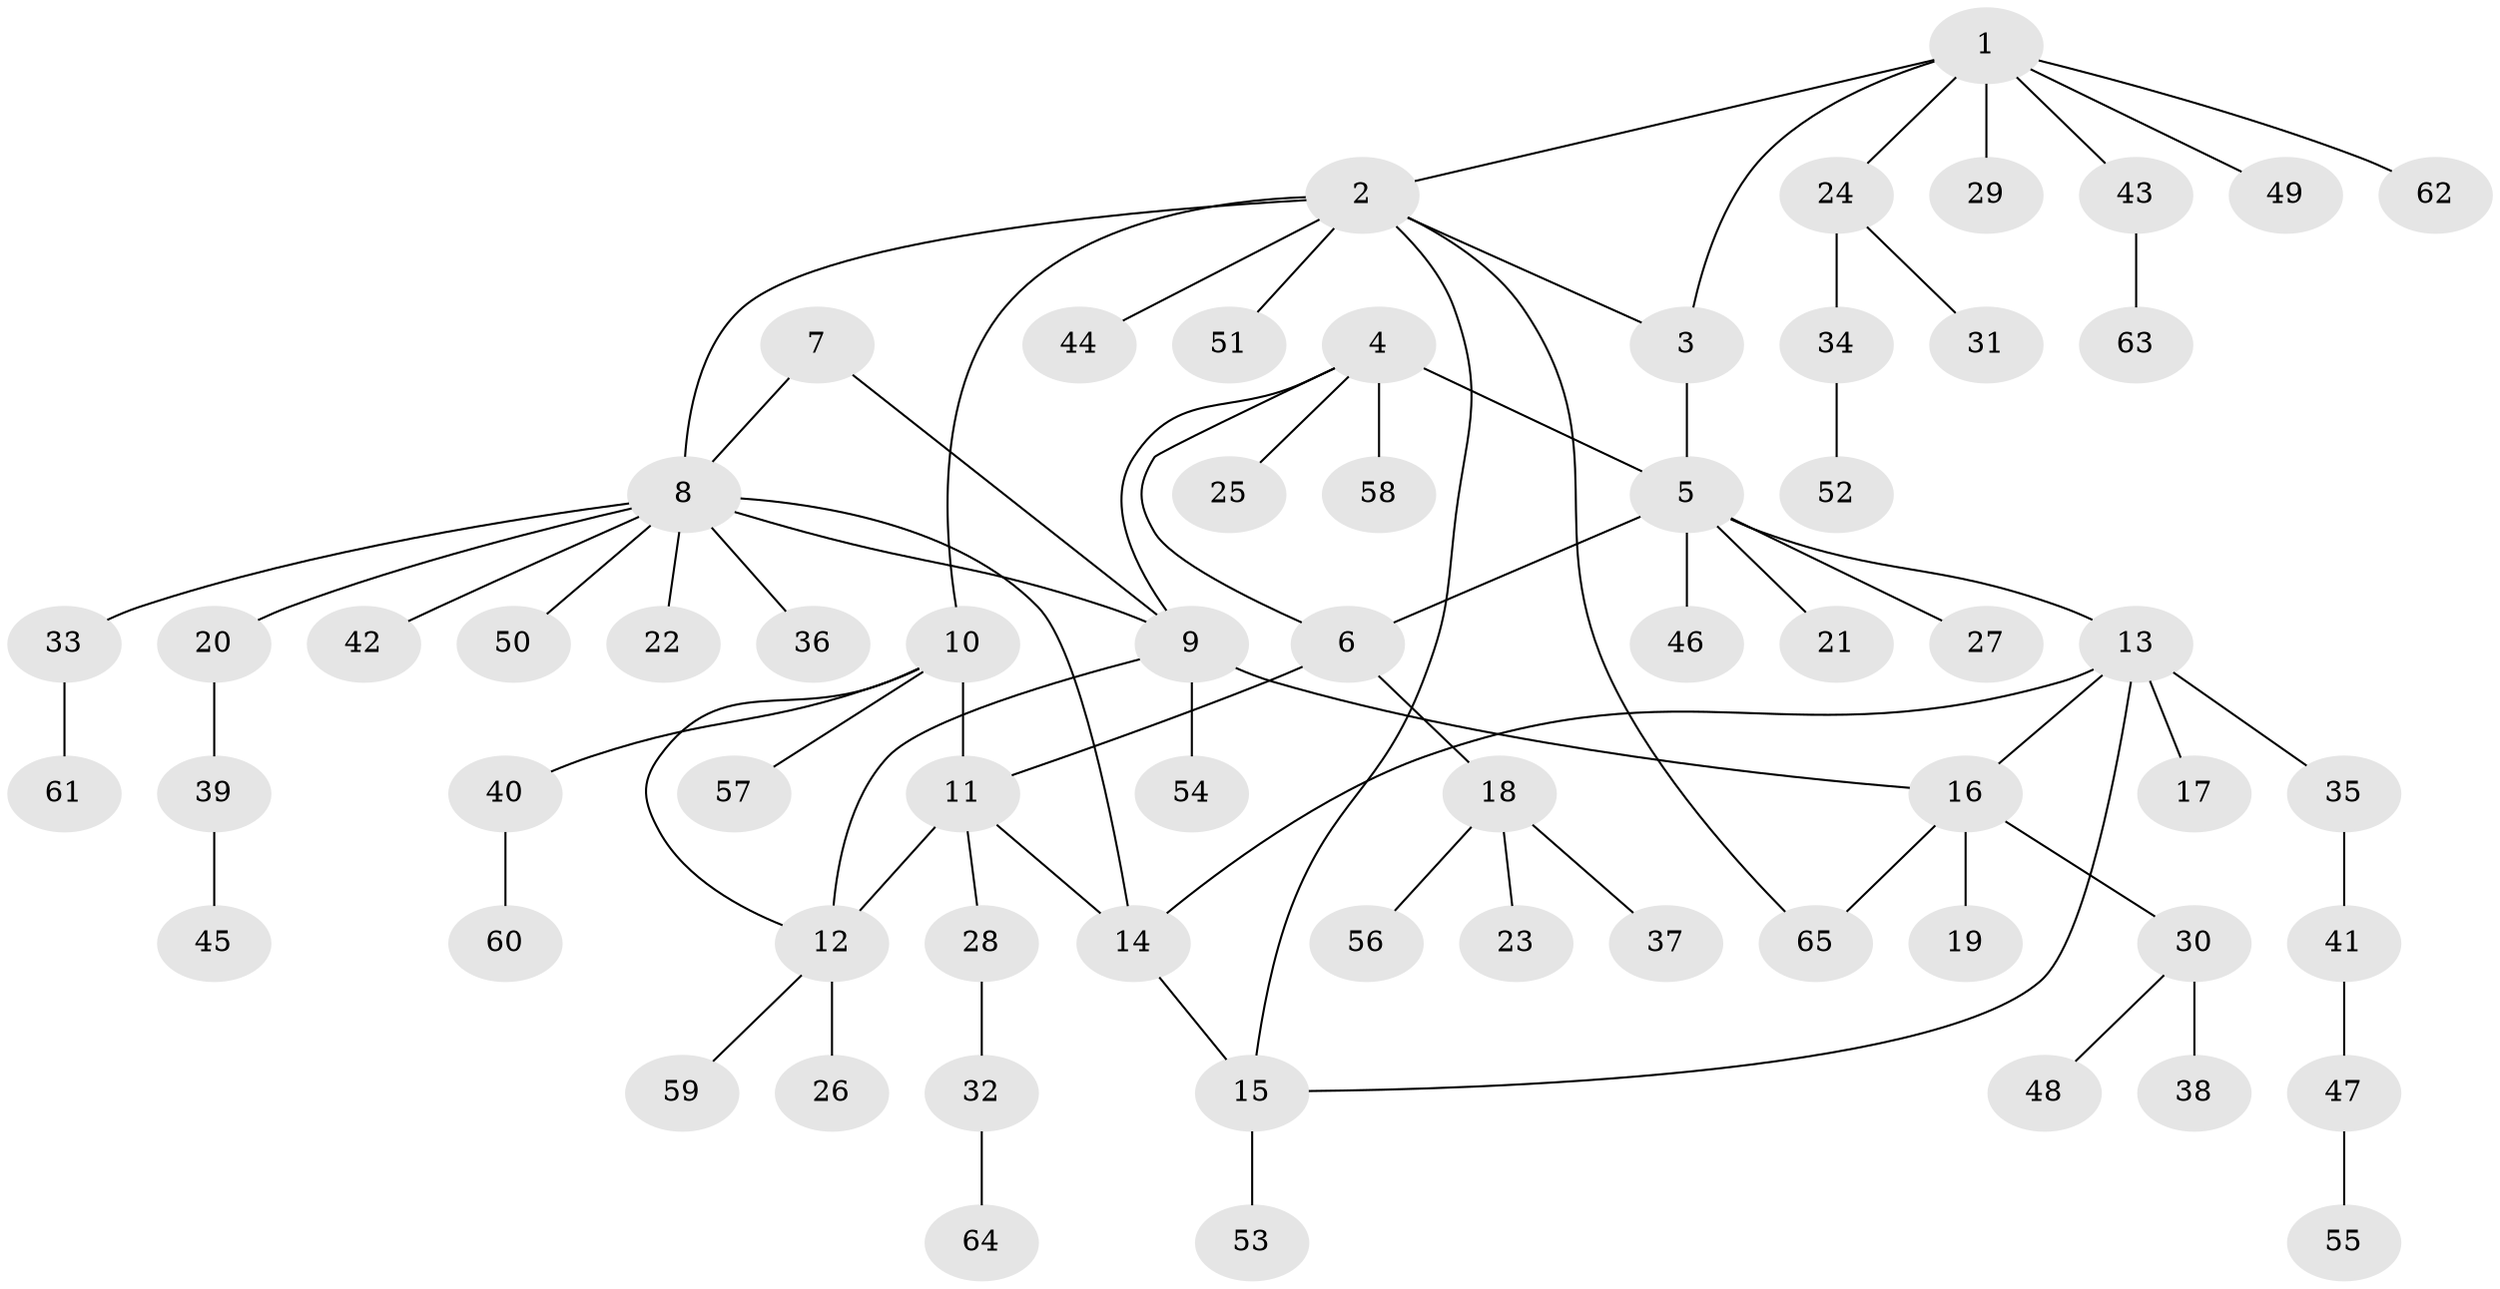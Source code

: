 // coarse degree distribution, {7: 0.0625, 3: 0.041666666666666664, 8: 0.041666666666666664, 2: 0.125, 10: 0.020833333333333332, 4: 0.041666666666666664, 5: 0.020833333333333332, 6: 0.020833333333333332, 1: 0.625}
// Generated by graph-tools (version 1.1) at 2025/42/03/06/25 10:42:10]
// undirected, 65 vertices, 77 edges
graph export_dot {
graph [start="1"]
  node [color=gray90,style=filled];
  1;
  2;
  3;
  4;
  5;
  6;
  7;
  8;
  9;
  10;
  11;
  12;
  13;
  14;
  15;
  16;
  17;
  18;
  19;
  20;
  21;
  22;
  23;
  24;
  25;
  26;
  27;
  28;
  29;
  30;
  31;
  32;
  33;
  34;
  35;
  36;
  37;
  38;
  39;
  40;
  41;
  42;
  43;
  44;
  45;
  46;
  47;
  48;
  49;
  50;
  51;
  52;
  53;
  54;
  55;
  56;
  57;
  58;
  59;
  60;
  61;
  62;
  63;
  64;
  65;
  1 -- 2;
  1 -- 3;
  1 -- 24;
  1 -- 29;
  1 -- 43;
  1 -- 49;
  1 -- 62;
  2 -- 3;
  2 -- 8;
  2 -- 10;
  2 -- 15;
  2 -- 44;
  2 -- 51;
  2 -- 65;
  3 -- 5;
  4 -- 5;
  4 -- 6;
  4 -- 9;
  4 -- 25;
  4 -- 58;
  5 -- 6;
  5 -- 13;
  5 -- 21;
  5 -- 27;
  5 -- 46;
  6 -- 11;
  6 -- 18;
  7 -- 8;
  7 -- 9;
  8 -- 9;
  8 -- 14;
  8 -- 20;
  8 -- 22;
  8 -- 33;
  8 -- 36;
  8 -- 42;
  8 -- 50;
  9 -- 12;
  9 -- 16;
  9 -- 54;
  10 -- 11;
  10 -- 12;
  10 -- 40;
  10 -- 57;
  11 -- 12;
  11 -- 14;
  11 -- 28;
  12 -- 26;
  12 -- 59;
  13 -- 14;
  13 -- 15;
  13 -- 16;
  13 -- 17;
  13 -- 35;
  14 -- 15;
  15 -- 53;
  16 -- 19;
  16 -- 30;
  16 -- 65;
  18 -- 23;
  18 -- 37;
  18 -- 56;
  20 -- 39;
  24 -- 31;
  24 -- 34;
  28 -- 32;
  30 -- 38;
  30 -- 48;
  32 -- 64;
  33 -- 61;
  34 -- 52;
  35 -- 41;
  39 -- 45;
  40 -- 60;
  41 -- 47;
  43 -- 63;
  47 -- 55;
}
